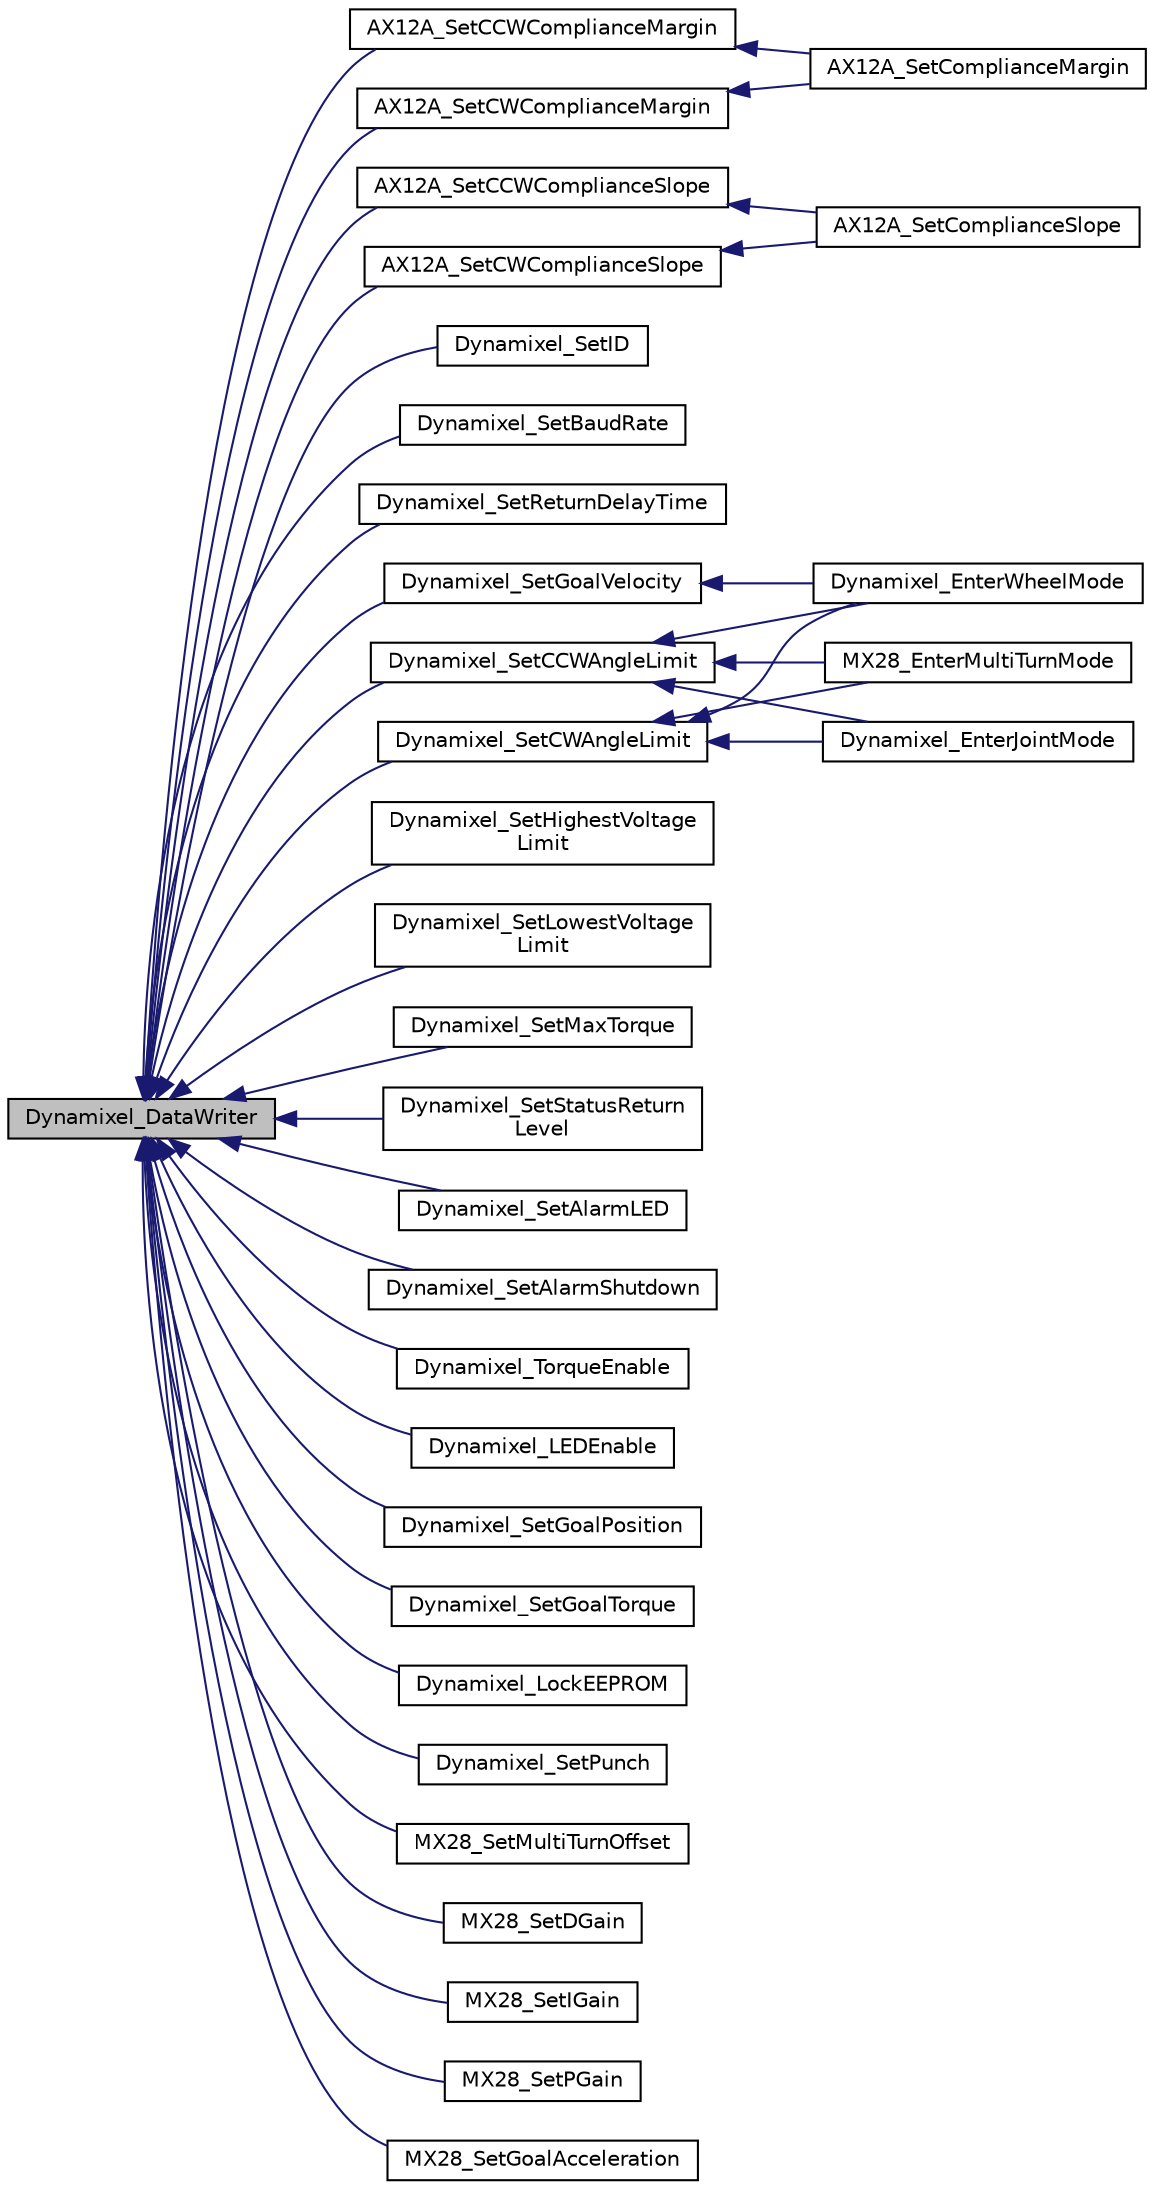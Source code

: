 digraph "Dynamixel_DataWriter"
{
  edge [fontname="Helvetica",fontsize="10",labelfontname="Helvetica",labelfontsize="10"];
  node [fontname="Helvetica",fontsize="10",shape=record];
  rankdir="LR";
  Node14 [label="Dynamixel_DataWriter",height=0.2,width=0.4,color="black", fillcolor="grey75", style="filled", fontcolor="black"];
  Node14 -> Node15 [dir="back",color="midnightblue",fontsize="10",style="solid",fontname="Helvetica"];
  Node15 [label="AX12A_SetCWComplianceMargin",height=0.2,width=0.4,color="black", fillcolor="white", style="filled",URL="$group___a_x12_a_header.html#gaa63744a89c07f50119d0d4f79a8345c1",tooltip="Sets the clockwise compliance margin for the current motor. "];
  Node15 -> Node16 [dir="back",color="midnightblue",fontsize="10",style="solid",fontname="Helvetica"];
  Node16 [label="AX12A_SetComplianceMargin",height=0.2,width=0.4,color="black", fillcolor="white", style="filled",URL="$group___a_x12_a_header.html#gaaf85e6a41b8503fdef180d5ff0b9cf20",tooltip="Sets both the CW and CCW compliance margin. "];
  Node14 -> Node17 [dir="back",color="midnightblue",fontsize="10",style="solid",fontname="Helvetica"];
  Node17 [label="AX12A_SetCCWComplianceMargin",height=0.2,width=0.4,color="black", fillcolor="white", style="filled",URL="$group___a_x12_a_header.html#ga9335097bc945f1da3520d0e0d98109df",tooltip="Sets the counter-clockwise compliance margin for the current motor. "];
  Node17 -> Node16 [dir="back",color="midnightblue",fontsize="10",style="solid",fontname="Helvetica"];
  Node14 -> Node18 [dir="back",color="midnightblue",fontsize="10",style="solid",fontname="Helvetica"];
  Node18 [label="AX12A_SetCWComplianceSlope",height=0.2,width=0.4,color="black", fillcolor="white", style="filled",URL="$group___a_x12_a_header.html#ga52703a78cb46fc1b207cf9d898950451",tooltip="Sets the clockwise compliance slope for the current motor. "];
  Node18 -> Node19 [dir="back",color="midnightblue",fontsize="10",style="solid",fontname="Helvetica"];
  Node19 [label="AX12A_SetComplianceSlope",height=0.2,width=0.4,color="black", fillcolor="white", style="filled",URL="$group___a_x12_a_header.html#ga43a54da2ab8d918bcb85fadf7b69dd41",tooltip="Sets both the CW and CCW compliance slope. "];
  Node14 -> Node20 [dir="back",color="midnightblue",fontsize="10",style="solid",fontname="Helvetica"];
  Node20 [label="AX12A_SetCCWComplianceSlope",height=0.2,width=0.4,color="black", fillcolor="white", style="filled",URL="$group___a_x12_a_header.html#ga763c348ba5f89fa5bf57595a2ef7e386",tooltip="Sets the counter-clockwise compliance slope for the current motor. "];
  Node20 -> Node19 [dir="back",color="midnightblue",fontsize="10",style="solid",fontname="Helvetica"];
  Node14 -> Node21 [dir="back",color="midnightblue",fontsize="10",style="solid",fontname="Helvetica"];
  Node21 [label="Dynamixel_SetID",height=0.2,width=0.4,color="black", fillcolor="white", style="filled",URL="$group___dynamixel_protocol_v1_header.html#gacde9601989267c2818bd407257932b10",tooltip="Sets the ID (identification number) for the current motor. "];
  Node14 -> Node22 [dir="back",color="midnightblue",fontsize="10",style="solid",fontname="Helvetica"];
  Node22 [label="Dynamixel_SetBaudRate",height=0.2,width=0.4,color="black", fillcolor="white", style="filled",URL="$group___dynamixel_protocol_v1_header.html#ga2970e0b076f2f97022782885f0f40a5a",tooltip="Sets the baud rate of a particular motor. "];
  Node14 -> Node23 [dir="back",color="midnightblue",fontsize="10",style="solid",fontname="Helvetica"];
  Node23 [label="Dynamixel_SetReturnDelayTime",height=0.2,width=0.4,color="black", fillcolor="white", style="filled",URL="$group___dynamixel_protocol_v1_header.html#gaa83d2ec791afc039d38d2fb84b759ce2",tooltip="Sets the time, in microseconds, that the motor should wait before returning a status packet..."];
  Node14 -> Node24 [dir="back",color="midnightblue",fontsize="10",style="solid",fontname="Helvetica"];
  Node24 [label="Dynamixel_SetCWAngleLimit",height=0.2,width=0.4,color="black", fillcolor="white", style="filled",URL="$group___dynamixel_protocol_v1___public___functions___setters.html#gad86c73a30cc54d228eaee9aa71bedfc5",tooltip="Sets the clockwise angle limit for the current motor. "];
  Node24 -> Node25 [dir="back",color="midnightblue",fontsize="10",style="solid",fontname="Helvetica"];
  Node25 [label="Dynamixel_EnterWheelMode",height=0.2,width=0.4,color="black", fillcolor="white", style="filled",URL="$group___dynamixel_protocol_v1_header.html#ga018df076095889475b42e8e21a26dc1e",tooltip="Sets the control registers such that the rotational angle of the motor is not bounded. "];
  Node24 -> Node26 [dir="back",color="midnightblue",fontsize="10",style="solid",fontname="Helvetica"];
  Node26 [label="Dynamixel_EnterJointMode",height=0.2,width=0.4,color="black", fillcolor="white", style="filled",URL="$group___dynamixel_protocol_v1_header.html#ga2d16a19af6f00b284c750b524fa0079f",tooltip="Sets the control registers such that the rotational angle of the motor is constrained between the def..."];
  Node24 -> Node27 [dir="back",color="midnightblue",fontsize="10",style="solid",fontname="Helvetica"];
  Node27 [label="MX28_EnterMultiTurnMode",height=0.2,width=0.4,color="black", fillcolor="white", style="filled",URL="$group___m_x28_header.html#ga7af48559dbbf1774e6dbd04616720075",tooltip="Activates multi-turn mode, which allows the actuator to have a range of controllable position values ..."];
  Node14 -> Node28 [dir="back",color="midnightblue",fontsize="10",style="solid",fontname="Helvetica"];
  Node28 [label="Dynamixel_SetCCWAngleLimit",height=0.2,width=0.4,color="black", fillcolor="white", style="filled",URL="$group___dynamixel_protocol_v1___public___functions___setters.html#ga6dc6d1d812e06b31972ff0df65f48dce",tooltip="Sets the counter-clockwise angle limit for the current motor. "];
  Node28 -> Node25 [dir="back",color="midnightblue",fontsize="10",style="solid",fontname="Helvetica"];
  Node28 -> Node26 [dir="back",color="midnightblue",fontsize="10",style="solid",fontname="Helvetica"];
  Node28 -> Node27 [dir="back",color="midnightblue",fontsize="10",style="solid",fontname="Helvetica"];
  Node14 -> Node29 [dir="back",color="midnightblue",fontsize="10",style="solid",fontname="Helvetica"];
  Node29 [label="Dynamixel_SetHighestVoltage\lLimit",height=0.2,width=0.4,color="black", fillcolor="white", style="filled",URL="$group___dynamixel_protocol_v1_header.html#ga918799fda0a088a22ddb5b6ebde9dea7",tooltip="Sets the highest operating voltage limit for the current motor. "];
  Node14 -> Node30 [dir="back",color="midnightblue",fontsize="10",style="solid",fontname="Helvetica"];
  Node30 [label="Dynamixel_SetLowestVoltage\lLimit",height=0.2,width=0.4,color="black", fillcolor="white", style="filled",URL="$group___dynamixel_protocol_v1_header.html#ga4b9a3a50d33977550c48a3cb4335b8da",tooltip="Sets the lowest operating voltage limit for the current motor. "];
  Node14 -> Node31 [dir="back",color="midnightblue",fontsize="10",style="solid",fontname="Helvetica"];
  Node31 [label="Dynamixel_SetMaxTorque",height=0.2,width=0.4,color="black", fillcolor="white", style="filled",URL="$group___dynamixel_protocol_v1_header.html#ga6d69ef92eb60b74b6ed75e82614ade8d",tooltip="Sets the maximum torque limit for all motor operations. "];
  Node14 -> Node32 [dir="back",color="midnightblue",fontsize="10",style="solid",fontname="Helvetica"];
  Node32 [label="Dynamixel_SetStatusReturn\lLevel",height=0.2,width=0.4,color="black", fillcolor="white", style="filled",URL="$group___dynamixel_protocol_v1_header.html#ga654e08fee0f73bb3f15943c43fadd319",tooltip="Sets the conditions under which a status packet will be returned. "];
  Node14 -> Node33 [dir="back",color="midnightblue",fontsize="10",style="solid",fontname="Helvetica"];
  Node33 [label="Dynamixel_SetAlarmLED",height=0.2,width=0.4,color="black", fillcolor="white", style="filled",URL="$group___dynamixel_protocol_v1_header.html#gab2910ce24ca0b804f72b74a00d331dea",tooltip="Sets the conditions under which the motor LED will light up. "];
  Node14 -> Node34 [dir="back",color="midnightblue",fontsize="10",style="solid",fontname="Helvetica"];
  Node34 [label="Dynamixel_SetAlarmShutdown",height=0.2,width=0.4,color="black", fillcolor="white", style="filled",URL="$group___dynamixel_protocol_v1_header.html#ga9224a5f296e03de3f7641b91449926da",tooltip="Sets the conditions under which the motor will turn off its torque. "];
  Node14 -> Node35 [dir="back",color="midnightblue",fontsize="10",style="solid",fontname="Helvetica"];
  Node35 [label="Dynamixel_TorqueEnable",height=0.2,width=0.4,color="black", fillcolor="white", style="filled",URL="$group___dynamixel_protocol_v1_header.html#ga41f1726bc88a49ab5051ed20f492a0f6",tooltip="Enables or disables torque for current motor. "];
  Node14 -> Node36 [dir="back",color="midnightblue",fontsize="10",style="solid",fontname="Helvetica"];
  Node36 [label="Dynamixel_LEDEnable",height=0.2,width=0.4,color="black", fillcolor="white", style="filled",URL="$group___dynamixel_protocol_v1_header.html#ga9031a9e4b81c946ba731cda4ed677abe",tooltip="Toggles the motor LED. "];
  Node14 -> Node37 [dir="back",color="midnightblue",fontsize="10",style="solid",fontname="Helvetica"];
  Node37 [label="Dynamixel_SetGoalPosition",height=0.2,width=0.4,color="black", fillcolor="white", style="filled",URL="$group___dynamixel_protocol_v1_header.html#ga67e039f885c6e107121b297cb6388e8c",tooltip="Sets the goal position of the motor in RAM. "];
  Node14 -> Node38 [dir="back",color="midnightblue",fontsize="10",style="solid",fontname="Helvetica"];
  Node38 [label="Dynamixel_SetGoalVelocity",height=0.2,width=0.4,color="black", fillcolor="white", style="filled",URL="$group___dynamixel_protocol_v1_header.html#gac2af2caa75e7341d542769dd9e8649fa",tooltip="Sets the goal velocity of the motor in RAM. "];
  Node38 -> Node25 [dir="back",color="midnightblue",fontsize="10",style="solid",fontname="Helvetica"];
  Node14 -> Node39 [dir="back",color="midnightblue",fontsize="10",style="solid",fontname="Helvetica"];
  Node39 [label="Dynamixel_SetGoalTorque",height=0.2,width=0.4,color="black", fillcolor="white", style="filled",URL="$group___dynamixel_protocol_v1_header.html#ga0728b1a0ad84f1626a5344bcef7a6427",tooltip="Sets the torque limit for the motor in RAM. "];
  Node14 -> Node40 [dir="back",color="midnightblue",fontsize="10",style="solid",fontname="Helvetica"];
  Node40 [label="Dynamixel_LockEEPROM",height=0.2,width=0.4,color="black", fillcolor="white", style="filled",URL="$group___dynamixel_protocol_v1_header.html#ga208adc06a269e04321f30e4f7334dfdb",tooltip="Locks the EEPROM of the current motor until the next power cycle. "];
  Node14 -> Node41 [dir="back",color="midnightblue",fontsize="10",style="solid",fontname="Helvetica"];
  Node41 [label="Dynamixel_SetPunch",height=0.2,width=0.4,color="black", fillcolor="white", style="filled",URL="$group___dynamixel_protocol_v1_header.html#gabccfff965b8862b0bc7cd5733e25f98a",tooltip="Sets a quantity proportional to the minimum current supplied to the motor during operation. "];
  Node14 -> Node42 [dir="back",color="midnightblue",fontsize="10",style="solid",fontname="Helvetica"];
  Node42 [label="MX28_SetMultiTurnOffset",height=0.2,width=0.4,color="black", fillcolor="white", style="filled",URL="$group___m_x28_header.html#gab61219f82dc0d1b522a936237843cf13",tooltip="For an actuator in multi-turn mode, this applies a tunable offset to all positions. That is it allows you to change where the actuator considers position 0 to be. For an actuator not in multi-turn mode, this setting has no effect. "];
  Node14 -> Node43 [dir="back",color="midnightblue",fontsize="10",style="solid",fontname="Helvetica"];
  Node43 [label="MX28_SetDGain",height=0.2,width=0.4,color="black", fillcolor="white", style="filled",URL="$group___m_x28_header.html#ga1eb8ed510af56800feaa7577edba2a9f",tooltip="Sets the value of the derivative gain used in the motor&#39;s PID controller. "];
  Node14 -> Node44 [dir="back",color="midnightblue",fontsize="10",style="solid",fontname="Helvetica"];
  Node44 [label="MX28_SetIGain",height=0.2,width=0.4,color="black", fillcolor="white", style="filled",URL="$group___m_x28_header.html#ga68276f333851cf48f1105f6e85b28299",tooltip="Sets the value of the integral gain used in the motor&#39;s PID controller. "];
  Node14 -> Node45 [dir="back",color="midnightblue",fontsize="10",style="solid",fontname="Helvetica"];
  Node45 [label="MX28_SetPGain",height=0.2,width=0.4,color="black", fillcolor="white", style="filled",URL="$group___m_x28_header.html#ga1413f6e921a2aa6a7108ef76daa7c188",tooltip="Sets the value of the proportional gain used in the motor&#39;s PID controller. "];
  Node14 -> Node46 [dir="back",color="midnightblue",fontsize="10",style="solid",fontname="Helvetica"];
  Node46 [label="MX28_SetGoalAcceleration",height=0.2,width=0.4,color="black", fillcolor="white", style="filled",URL="$group___m_x28_header.html#ga7f225c99288fb0d7277ca7d9f454d720",tooltip="Sets the goal acceleration. The argument should be in units of degree/s^2. "];
}
